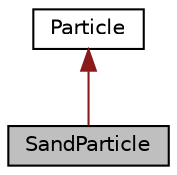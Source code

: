 digraph "SandParticle" { // Define the graph with the name "SandParticle"
  edge [fontname="Helvetica",fontsize="10",labelfontname="Helvetica",labelfontsize="10"]; // Set default attributes for edges
  node [fontname="Helvetica",fontsize="10",shape=record]; // Set default attributes for nodes

  Node2 [label="SandParticle",height=0.2,width=0.4,color="black", fillcolor="grey75", style="filled", fontcolor="black"]; // Create a node for "SandParticle" with specific attributes

  Node3 -> Node2 [dir="back",color="firebrick4",fontsize="10",style="solid",fontname="Helvetica"]; // Create an edge (relation) from "Particle" to "SandParticle" with specific attributes

  Node3 [label="Particle",height=0.2,width=0.4,color="black", fillcolor="white", style="filled", URL="$classParticle.html"]; // Create a node for "Particle" with specific attributes and a URL reference
}
